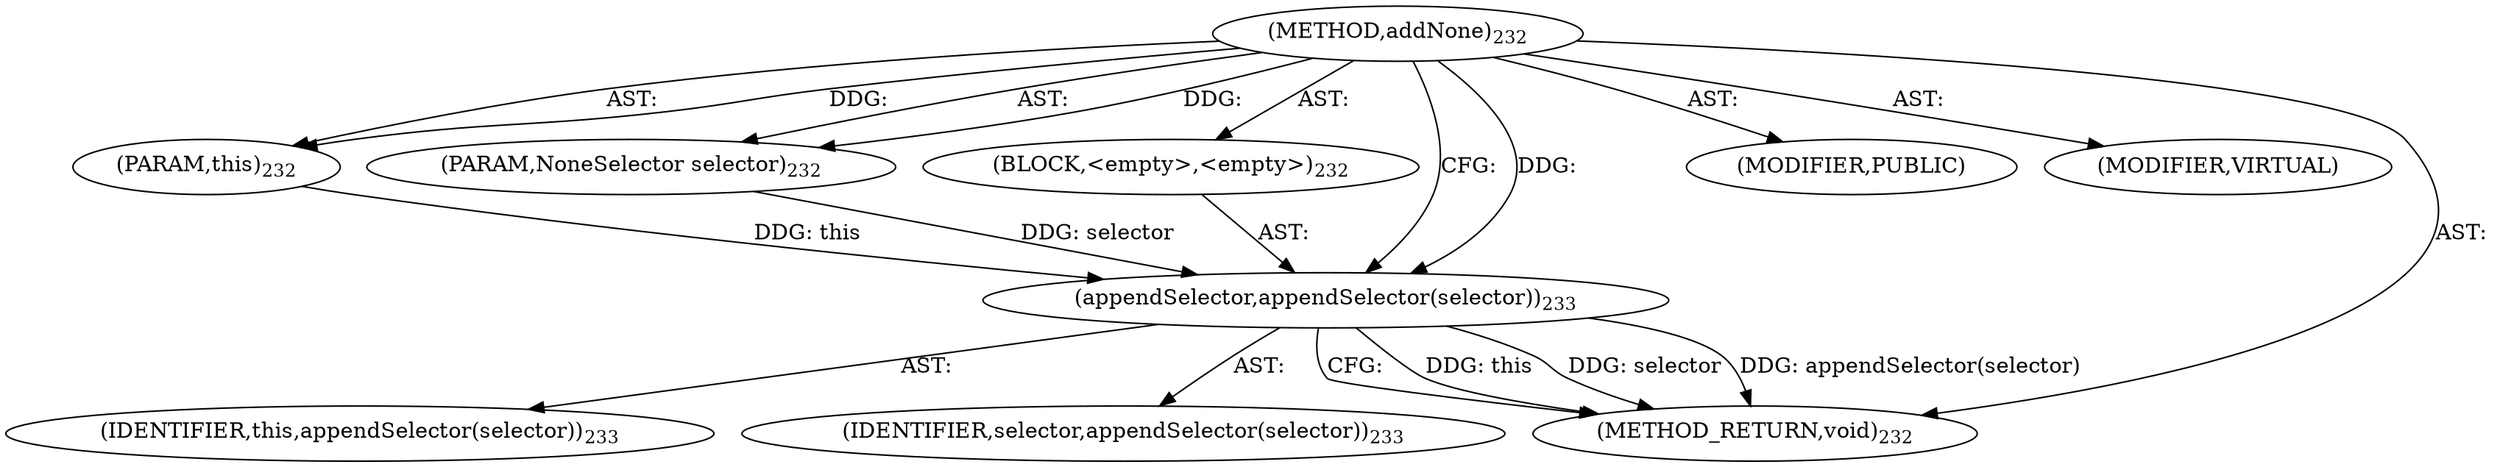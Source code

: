 digraph "addNone" {  
"111669149709" [label = <(METHOD,addNone)<SUB>232</SUB>> ]
"115964116998" [label = <(PARAM,this)<SUB>232</SUB>> ]
"115964117029" [label = <(PARAM,NoneSelector selector)<SUB>232</SUB>> ]
"25769803796" [label = <(BLOCK,&lt;empty&gt;,&lt;empty&gt;)<SUB>232</SUB>> ]
"30064771125" [label = <(appendSelector,appendSelector(selector))<SUB>233</SUB>> ]
"68719476744" [label = <(IDENTIFIER,this,appendSelector(selector))<SUB>233</SUB>> ]
"68719476797" [label = <(IDENTIFIER,selector,appendSelector(selector))<SUB>233</SUB>> ]
"133143986204" [label = <(MODIFIER,PUBLIC)> ]
"133143986205" [label = <(MODIFIER,VIRTUAL)> ]
"128849018893" [label = <(METHOD_RETURN,void)<SUB>232</SUB>> ]
  "111669149709" -> "115964116998"  [ label = "AST: "] 
  "111669149709" -> "115964117029"  [ label = "AST: "] 
  "111669149709" -> "25769803796"  [ label = "AST: "] 
  "111669149709" -> "133143986204"  [ label = "AST: "] 
  "111669149709" -> "133143986205"  [ label = "AST: "] 
  "111669149709" -> "128849018893"  [ label = "AST: "] 
  "25769803796" -> "30064771125"  [ label = "AST: "] 
  "30064771125" -> "68719476744"  [ label = "AST: "] 
  "30064771125" -> "68719476797"  [ label = "AST: "] 
  "30064771125" -> "128849018893"  [ label = "CFG: "] 
  "111669149709" -> "30064771125"  [ label = "CFG: "] 
  "30064771125" -> "128849018893"  [ label = "DDG: this"] 
  "30064771125" -> "128849018893"  [ label = "DDG: selector"] 
  "30064771125" -> "128849018893"  [ label = "DDG: appendSelector(selector)"] 
  "111669149709" -> "115964116998"  [ label = "DDG: "] 
  "111669149709" -> "115964117029"  [ label = "DDG: "] 
  "115964116998" -> "30064771125"  [ label = "DDG: this"] 
  "111669149709" -> "30064771125"  [ label = "DDG: "] 
  "115964117029" -> "30064771125"  [ label = "DDG: selector"] 
}
